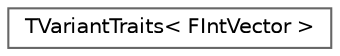 digraph "Graphical Class Hierarchy"
{
 // INTERACTIVE_SVG=YES
 // LATEX_PDF_SIZE
  bgcolor="transparent";
  edge [fontname=Helvetica,fontsize=10,labelfontname=Helvetica,labelfontsize=10];
  node [fontname=Helvetica,fontsize=10,shape=box,height=0.2,width=0.4];
  rankdir="LR";
  Node0 [id="Node000000",label="TVariantTraits\< FIntVector \>",height=0.2,width=0.4,color="grey40", fillcolor="white", style="filled",URL="$d6/d95/structTVariantTraits_3_01FIntVector_01_4.html",tooltip="Implements variant type traits for the built-in FIntVector type."];
}
